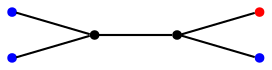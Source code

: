 graph diagram {
node [shape=point,color=black];
rankdir = LR;
subgraph subdiagram {
1 -- 2;
}
{3,4} -- 1;
2 -- {6,5}
3 [color=blue];
4 [color=blue];
5 [color=blue];
6 [color=red];
}
